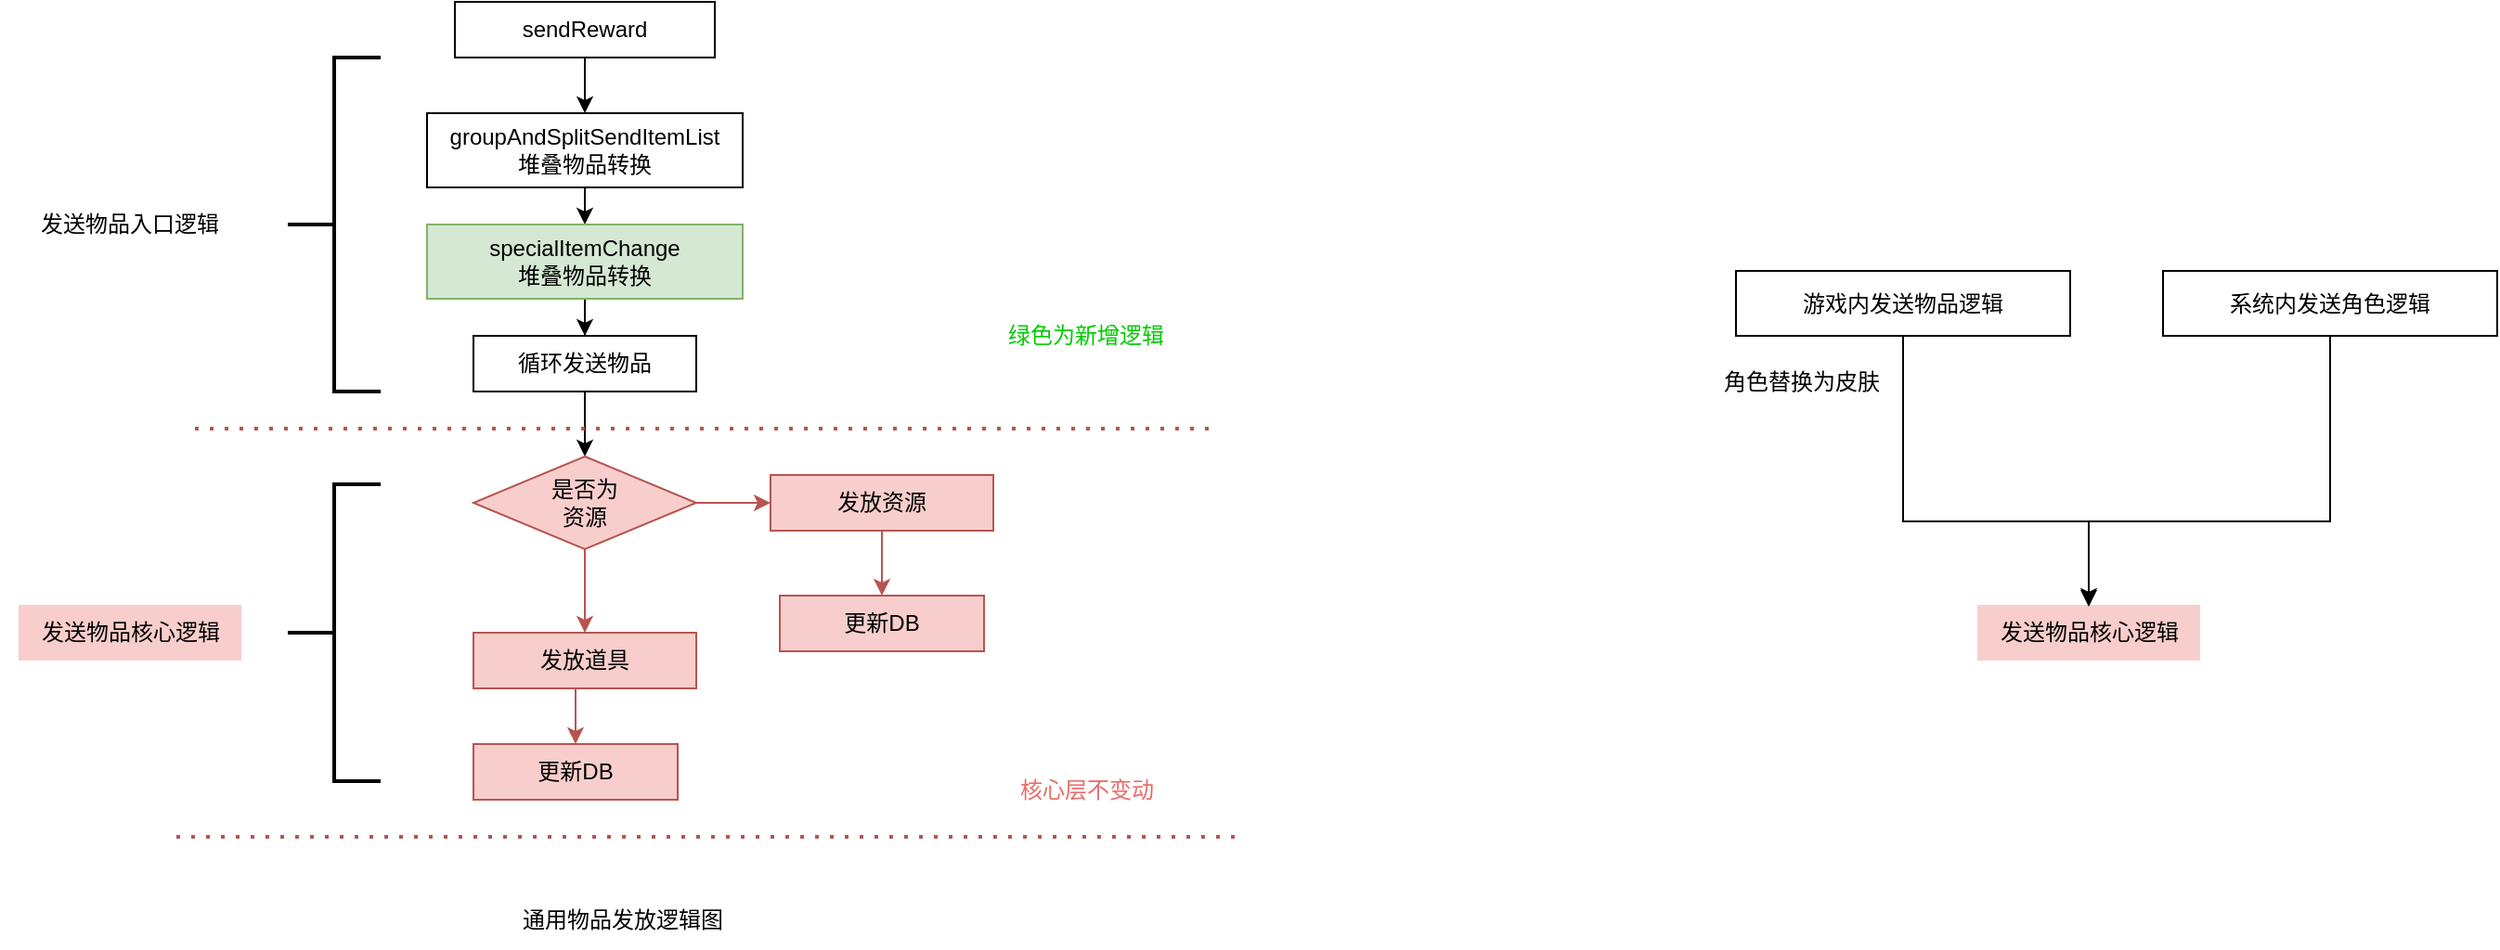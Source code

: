 <mxfile version="21.8.0" type="github">
  <diagram name="第 1 页" id="kzH_K86H7EtC_nT1sYMt">
    <mxGraphModel dx="1434" dy="758" grid="1" gridSize="10" guides="1" tooltips="1" connect="1" arrows="1" fold="1" page="1" pageScale="1" pageWidth="4681" pageHeight="3300" math="0" shadow="0">
      <root>
        <mxCell id="0" />
        <mxCell id="1" parent="0" />
        <mxCell id="UrWgkj2aCOMLwKdR82E0-11" style="edgeStyle=orthogonalEdgeStyle;rounded=0;orthogonalLoop=1;jettySize=auto;html=1;exitX=0.5;exitY=1;exitDx=0;exitDy=0;" edge="1" parent="1" source="UrWgkj2aCOMLwKdR82E0-1" target="UrWgkj2aCOMLwKdR82E0-2">
          <mxGeometry relative="1" as="geometry" />
        </mxCell>
        <mxCell id="UrWgkj2aCOMLwKdR82E0-1" value="sendReward" style="rounded=0;whiteSpace=wrap;html=1;" vertex="1" parent="1">
          <mxGeometry x="370" y="100" width="140" height="30" as="geometry" />
        </mxCell>
        <mxCell id="UrWgkj2aCOMLwKdR82E0-12" style="edgeStyle=orthogonalEdgeStyle;rounded=0;orthogonalLoop=1;jettySize=auto;html=1;exitX=0.5;exitY=1;exitDx=0;exitDy=0;entryX=0.5;entryY=0;entryDx=0;entryDy=0;" edge="1" parent="1" source="UrWgkj2aCOMLwKdR82E0-2" target="UrWgkj2aCOMLwKdR82E0-9">
          <mxGeometry relative="1" as="geometry" />
        </mxCell>
        <mxCell id="UrWgkj2aCOMLwKdR82E0-2" value="groupAndSplitSendItemList&lt;br&gt;堆叠物品转换" style="rounded=0;whiteSpace=wrap;html=1;" vertex="1" parent="1">
          <mxGeometry x="355" y="160" width="170" height="40" as="geometry" />
        </mxCell>
        <mxCell id="UrWgkj2aCOMLwKdR82E0-14" style="edgeStyle=orthogonalEdgeStyle;rounded=0;orthogonalLoop=1;jettySize=auto;html=1;exitX=0.5;exitY=1;exitDx=0;exitDy=0;" edge="1" parent="1" source="UrWgkj2aCOMLwKdR82E0-3" target="UrWgkj2aCOMLwKdR82E0-6">
          <mxGeometry relative="1" as="geometry" />
        </mxCell>
        <mxCell id="UrWgkj2aCOMLwKdR82E0-3" value="循环发送物品" style="rounded=0;whiteSpace=wrap;html=1;" vertex="1" parent="1">
          <mxGeometry x="380" y="280" width="120" height="30" as="geometry" />
        </mxCell>
        <mxCell id="UrWgkj2aCOMLwKdR82E0-16" style="edgeStyle=orthogonalEdgeStyle;rounded=0;orthogonalLoop=1;jettySize=auto;html=1;exitX=0.5;exitY=1;exitDx=0;exitDy=0;fillColor=#f8cecc;strokeColor=#b85450;" edge="1" parent="1" source="UrWgkj2aCOMLwKdR82E0-4" target="UrWgkj2aCOMLwKdR82E0-8">
          <mxGeometry relative="1" as="geometry" />
        </mxCell>
        <mxCell id="UrWgkj2aCOMLwKdR82E0-4" value="发放资源" style="rounded=0;whiteSpace=wrap;html=1;fillColor=#f8cecc;strokeColor=#b85450;" vertex="1" parent="1">
          <mxGeometry x="540" y="355" width="120" height="30" as="geometry" />
        </mxCell>
        <mxCell id="UrWgkj2aCOMLwKdR82E0-18" style="edgeStyle=orthogonalEdgeStyle;rounded=0;orthogonalLoop=1;jettySize=auto;html=1;exitX=0.5;exitY=1;exitDx=0;exitDy=0;entryX=0.5;entryY=0;entryDx=0;entryDy=0;fillColor=#f8cecc;strokeColor=#b85450;" edge="1" parent="1" source="UrWgkj2aCOMLwKdR82E0-5" target="UrWgkj2aCOMLwKdR82E0-7">
          <mxGeometry relative="1" as="geometry" />
        </mxCell>
        <mxCell id="UrWgkj2aCOMLwKdR82E0-5" value="发放道具" style="rounded=0;whiteSpace=wrap;html=1;fillColor=#f8cecc;strokeColor=#b85450;" vertex="1" parent="1">
          <mxGeometry x="380" y="440" width="120" height="30" as="geometry" />
        </mxCell>
        <mxCell id="UrWgkj2aCOMLwKdR82E0-15" style="edgeStyle=orthogonalEdgeStyle;rounded=0;orthogonalLoop=1;jettySize=auto;html=1;exitX=1;exitY=0.5;exitDx=0;exitDy=0;entryX=0;entryY=0.5;entryDx=0;entryDy=0;fillColor=#f8cecc;strokeColor=#b85450;" edge="1" parent="1" source="UrWgkj2aCOMLwKdR82E0-6" target="UrWgkj2aCOMLwKdR82E0-4">
          <mxGeometry relative="1" as="geometry" />
        </mxCell>
        <mxCell id="UrWgkj2aCOMLwKdR82E0-17" style="edgeStyle=orthogonalEdgeStyle;rounded=0;orthogonalLoop=1;jettySize=auto;html=1;exitX=0.5;exitY=1;exitDx=0;exitDy=0;entryX=0.5;entryY=0;entryDx=0;entryDy=0;fillColor=#f8cecc;strokeColor=#b85450;" edge="1" parent="1" source="UrWgkj2aCOMLwKdR82E0-6" target="UrWgkj2aCOMLwKdR82E0-5">
          <mxGeometry relative="1" as="geometry" />
        </mxCell>
        <mxCell id="UrWgkj2aCOMLwKdR82E0-6" value="是否为&lt;br&gt;资源" style="rhombus;whiteSpace=wrap;html=1;fillColor=#f8cecc;strokeColor=#b85450;" vertex="1" parent="1">
          <mxGeometry x="380" y="345" width="120" height="50" as="geometry" />
        </mxCell>
        <mxCell id="UrWgkj2aCOMLwKdR82E0-7" value="更新DB" style="whiteSpace=wrap;html=1;fillColor=#f8cecc;strokeColor=#b85450;" vertex="1" parent="1">
          <mxGeometry x="380" y="500" width="110" height="30" as="geometry" />
        </mxCell>
        <mxCell id="UrWgkj2aCOMLwKdR82E0-8" value="更新DB" style="whiteSpace=wrap;html=1;fillColor=#f8cecc;strokeColor=#b85450;" vertex="1" parent="1">
          <mxGeometry x="545" y="420" width="110" height="30" as="geometry" />
        </mxCell>
        <mxCell id="UrWgkj2aCOMLwKdR82E0-13" style="edgeStyle=orthogonalEdgeStyle;rounded=0;orthogonalLoop=1;jettySize=auto;html=1;exitX=0.5;exitY=1;exitDx=0;exitDy=0;" edge="1" parent="1" source="UrWgkj2aCOMLwKdR82E0-9" target="UrWgkj2aCOMLwKdR82E0-3">
          <mxGeometry relative="1" as="geometry" />
        </mxCell>
        <mxCell id="UrWgkj2aCOMLwKdR82E0-9" value="specialItemChange&lt;br&gt;堆叠物品转换" style="rounded=0;whiteSpace=wrap;html=1;fillColor=#d5e8d4;strokeColor=#82b366;" vertex="1" parent="1">
          <mxGeometry x="355" y="220" width="170" height="40" as="geometry" />
        </mxCell>
        <mxCell id="UrWgkj2aCOMLwKdR82E0-19" value="" style="endArrow=none;dashed=1;html=1;dashPattern=1 3;strokeWidth=2;rounded=0;fillColor=#f8cecc;strokeColor=#b85450;" edge="1" parent="1">
          <mxGeometry width="50" height="50" relative="1" as="geometry">
            <mxPoint x="230" y="330" as="sourcePoint" />
            <mxPoint x="780" y="330" as="targetPoint" />
          </mxGeometry>
        </mxCell>
        <mxCell id="UrWgkj2aCOMLwKdR82E0-20" value="" style="endArrow=none;dashed=1;html=1;dashPattern=1 3;strokeWidth=2;rounded=0;fillColor=#f8cecc;strokeColor=#b85450;" edge="1" parent="1">
          <mxGeometry width="50" height="50" relative="1" as="geometry">
            <mxPoint x="220" y="550" as="sourcePoint" />
            <mxPoint x="790" y="550" as="targetPoint" />
          </mxGeometry>
        </mxCell>
        <mxCell id="UrWgkj2aCOMLwKdR82E0-21" value="发送物品核心逻辑" style="text;html=1;align=center;verticalAlign=middle;resizable=0;points=[];autosize=1;strokeColor=none;fillColor=#f8cecc;" vertex="1" parent="1">
          <mxGeometry x="135" y="425" width="120" height="30" as="geometry" />
        </mxCell>
        <mxCell id="UrWgkj2aCOMLwKdR82E0-22" value="发送物品入口逻辑" style="rounded=0;whiteSpace=wrap;html=1;strokeColor=none;" vertex="1" parent="1">
          <mxGeometry x="125" y="205" width="140" height="30" as="geometry" />
        </mxCell>
        <mxCell id="UrWgkj2aCOMLwKdR82E0-23" value="绿色为新增逻辑" style="rounded=0;whiteSpace=wrap;html=1;fontColor=#00CC00;strokeColor=none;" vertex="1" parent="1">
          <mxGeometry x="650" y="260" width="120" height="40" as="geometry" />
        </mxCell>
        <mxCell id="UrWgkj2aCOMLwKdR82E0-24" value="通用物品发放逻辑图" style="text;html=1;align=center;verticalAlign=middle;resizable=0;points=[];autosize=1;strokeColor=none;fillColor=none;" vertex="1" parent="1">
          <mxGeometry x="395" y="580" width="130" height="30" as="geometry" />
        </mxCell>
        <mxCell id="UrWgkj2aCOMLwKdR82E0-25" value="" style="strokeWidth=2;html=1;shape=mxgraph.flowchart.annotation_2;align=left;labelPosition=right;pointerEvents=1;" vertex="1" parent="1">
          <mxGeometry x="280" y="360" width="50" height="160" as="geometry" />
        </mxCell>
        <mxCell id="UrWgkj2aCOMLwKdR82E0-26" value="" style="strokeWidth=2;html=1;shape=mxgraph.flowchart.annotation_2;align=left;labelPosition=right;pointerEvents=1;" vertex="1" parent="1">
          <mxGeometry x="280" y="130" width="50" height="180" as="geometry" />
        </mxCell>
        <mxCell id="UrWgkj2aCOMLwKdR82E0-27" value="核心层不变动" style="text;html=1;align=center;verticalAlign=middle;resizable=0;points=[];autosize=1;strokeColor=none;fillColor=none;fontColor=#EA6B66;" vertex="1" parent="1">
          <mxGeometry x="660" y="510" width="100" height="30" as="geometry" />
        </mxCell>
        <mxCell id="UrWgkj2aCOMLwKdR82E0-28" value="发送物品核心逻辑" style="text;html=1;align=center;verticalAlign=middle;resizable=0;points=[];autosize=1;strokeColor=none;fillColor=#f8cecc;" vertex="1" parent="1">
          <mxGeometry x="1190" y="425" width="120" height="30" as="geometry" />
        </mxCell>
        <mxCell id="UrWgkj2aCOMLwKdR82E0-33" style="edgeStyle=orthogonalEdgeStyle;rounded=0;orthogonalLoop=1;jettySize=auto;html=1;exitX=0.5;exitY=1;exitDx=0;exitDy=0;" edge="1" parent="1" source="UrWgkj2aCOMLwKdR82E0-31" target="UrWgkj2aCOMLwKdR82E0-28">
          <mxGeometry relative="1" as="geometry">
            <Array as="points">
              <mxPoint x="1150" y="380" />
              <mxPoint x="1250" y="380" />
            </Array>
          </mxGeometry>
        </mxCell>
        <mxCell id="UrWgkj2aCOMLwKdR82E0-31" value="游戏内发送物品逻辑" style="rounded=0;whiteSpace=wrap;html=1;" vertex="1" parent="1">
          <mxGeometry x="1060" y="245" width="180" height="35" as="geometry" />
        </mxCell>
        <mxCell id="UrWgkj2aCOMLwKdR82E0-32" value="系统内发送角色逻辑" style="rounded=0;whiteSpace=wrap;html=1;" vertex="1" parent="1">
          <mxGeometry x="1290" y="245" width="180" height="35" as="geometry" />
        </mxCell>
        <mxCell id="UrWgkj2aCOMLwKdR82E0-34" style="edgeStyle=orthogonalEdgeStyle;rounded=0;orthogonalLoop=1;jettySize=auto;html=1;exitX=0.5;exitY=1;exitDx=0;exitDy=0;entryX=0.5;entryY=0.033;entryDx=0;entryDy=0;entryPerimeter=0;" edge="1" parent="1" source="UrWgkj2aCOMLwKdR82E0-32" target="UrWgkj2aCOMLwKdR82E0-28">
          <mxGeometry relative="1" as="geometry">
            <Array as="points">
              <mxPoint x="1380" y="380" />
              <mxPoint x="1250" y="380" />
            </Array>
          </mxGeometry>
        </mxCell>
        <mxCell id="UrWgkj2aCOMLwKdR82E0-35" value="角色替换为皮肤" style="text;html=1;align=center;verticalAlign=middle;resizable=0;points=[];autosize=1;strokeColor=none;fillColor=none;" vertex="1" parent="1">
          <mxGeometry x="1040" y="290" width="110" height="30" as="geometry" />
        </mxCell>
      </root>
    </mxGraphModel>
  </diagram>
</mxfile>
